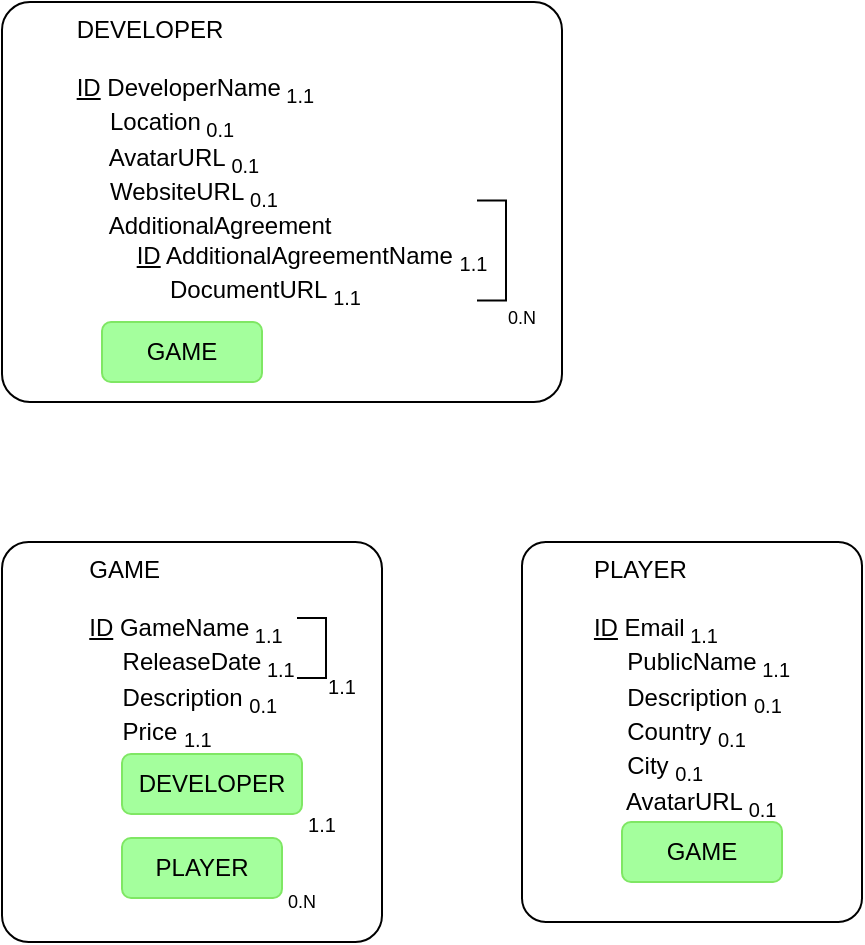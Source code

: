 <mxfile version="24.9.1">
  <diagram id="R2lEEEUBdFMjLlhIrx00" name="Page-1">
    <mxGraphModel dx="1195" dy="598" grid="1" gridSize="10" guides="1" tooltips="1" connect="1" arrows="1" fold="1" page="1" pageScale="1" pageWidth="850" pageHeight="1100" math="0" shadow="0" extFonts="Permanent Marker^https://fonts.googleapis.com/css?family=Permanent+Marker">
      <root>
        <mxCell id="0" />
        <mxCell id="1" parent="0" />
        <mxCell id="cVz3hMdZg883InBvt44--5" value="" style="group;rounded=0;" parent="1" vertex="1" connectable="0">
          <mxGeometry x="120" y="280" width="280" height="200" as="geometry" />
        </mxCell>
        <mxCell id="cVz3hMdZg883InBvt44--2" value="&lt;div align=&quot;left&quot;&gt;DEVELOPER&lt;/div&gt;&lt;div align=&quot;left&quot;&gt;&lt;br&gt;&lt;/div&gt;&lt;div align=&quot;left&quot;&gt;&lt;u&gt;ID&lt;/u&gt; DeveloperName&lt;sub&gt; 1.1&lt;/sub&gt;&lt;/div&gt;&lt;div align=&quot;left&quot;&gt;&amp;nbsp;&amp;nbsp;&amp;nbsp;&amp;nbsp; Location&lt;sub&gt; 0.1&lt;/sub&gt;&lt;/div&gt;&lt;div align=&quot;left&quot;&gt;&amp;nbsp;&amp;nbsp;&amp;nbsp;&amp;nbsp; AvatarURL &lt;sub&gt;0.1&lt;/sub&gt;&lt;/div&gt;&lt;div align=&quot;left&quot;&gt;&amp;nbsp;&amp;nbsp;&amp;nbsp;&amp;nbsp; WebsiteURL &lt;sub&gt;0.1&lt;/sub&gt;&lt;/div&gt;&lt;div align=&quot;left&quot;&gt;&amp;nbsp;&amp;nbsp;&amp;nbsp;&amp;nbsp; AdditionalAgreement&lt;/div&gt;&lt;div align=&quot;left&quot;&gt;&amp;nbsp;&amp;nbsp;&amp;nbsp;&amp;nbsp;&amp;nbsp;&amp;nbsp;&amp;nbsp;&amp;nbsp; &lt;u&gt;ID&lt;/u&gt; AdditionalAgreementName &lt;sub&gt;1.1&lt;/sub&gt;&lt;/div&gt;&lt;div align=&quot;left&quot;&gt;&amp;nbsp;&amp;nbsp;&amp;nbsp;&amp;nbsp;&amp;nbsp;&amp;nbsp;&amp;nbsp;&amp;nbsp;&amp;nbsp;&amp;nbsp;&amp;nbsp;&amp;nbsp;&amp;nbsp; DocumentURL &lt;sub&gt;1.1&lt;/sub&gt;&lt;br&gt;&lt;/div&gt;" style="rounded=1;whiteSpace=wrap;html=1;imageVerticalAlign=top;verticalAlign=top;arcSize=7;" parent="cVz3hMdZg883InBvt44--5" vertex="1">
          <mxGeometry width="280" height="200" as="geometry" />
        </mxCell>
        <mxCell id="cVz3hMdZg883InBvt44--3" value="" style="shape=partialRectangle;whiteSpace=wrap;html=1;bottom=1;right=1;left=1;top=0;fillColor=none;routingCenterX=-0.5;rotation=-90;movable=0;resizable=0;rotatable=0;deletable=0;editable=0;locked=1;connectable=0;" parent="cVz3hMdZg883InBvt44--5" vertex="1">
          <mxGeometry x="220" y="117.2" width="50" height="14" as="geometry" />
        </mxCell>
        <mxCell id="cVz3hMdZg883InBvt44--4" value="&lt;font style=&quot;font-size: 9px;&quot;&gt;0.N&lt;/font&gt;" style="text;html=1;align=center;verticalAlign=middle;whiteSpace=wrap;rounded=0;movable=0;resizable=0;rotatable=0;deletable=0;editable=0;locked=1;connectable=0;" parent="cVz3hMdZg883InBvt44--5" vertex="1">
          <mxGeometry x="230" y="136" width="60" height="42" as="geometry" />
        </mxCell>
        <mxCell id="cVz3hMdZg883InBvt44--9" value="GAME" style="rounded=1;whiteSpace=wrap;html=1;labelBackgroundColor=#a4ff9d;fillColor=#A4FF9D;strokeColor=#7fe764;movable=0;resizable=0;rotatable=0;deletable=0;editable=0;locked=1;connectable=0;" parent="cVz3hMdZg883InBvt44--5" vertex="1">
          <mxGeometry x="50" y="160" width="80" height="30" as="geometry" />
        </mxCell>
        <mxCell id="1BDwAT2CPMoeF9wCbDxZ-1" value="" style="group;rounded=0;" vertex="1" connectable="0" parent="1">
          <mxGeometry x="120" y="550" width="280" height="200" as="geometry" />
        </mxCell>
        <mxCell id="1BDwAT2CPMoeF9wCbDxZ-2" value="&lt;div align=&quot;left&quot;&gt;GAME&lt;/div&gt;&lt;div align=&quot;left&quot;&gt;&lt;br&gt;&lt;/div&gt;&lt;div align=&quot;left&quot;&gt;&lt;u&gt;ID&lt;/u&gt; GameName&lt;sub&gt; 1.1&lt;/sub&gt;&lt;/div&gt;&lt;div align=&quot;left&quot;&gt;&amp;nbsp;&amp;nbsp;&amp;nbsp;&amp;nbsp; ReleaseDate&lt;sub&gt; 1.1&lt;/sub&gt;&lt;/div&gt;&lt;div align=&quot;left&quot;&gt;&amp;nbsp;&amp;nbsp;&amp;nbsp;&amp;nbsp; Description &lt;sub&gt;0.1&lt;/sub&gt;&lt;/div&gt;&lt;div align=&quot;left&quot;&gt;&amp;nbsp;&amp;nbsp;&amp;nbsp;&amp;nbsp; Price &lt;sub&gt;1.1&lt;/sub&gt;&lt;/div&gt;" style="rounded=1;whiteSpace=wrap;html=1;imageVerticalAlign=top;verticalAlign=top;arcSize=7;" vertex="1" parent="1BDwAT2CPMoeF9wCbDxZ-1">
          <mxGeometry width="190" height="200" as="geometry" />
        </mxCell>
        <mxCell id="1BDwAT2CPMoeF9wCbDxZ-5" value="PLAYER" style="rounded=1;whiteSpace=wrap;html=1;labelBackgroundColor=#a4ff9d;fillColor=#A4FF9D;strokeColor=#7fe764;movable=1;resizable=1;rotatable=1;deletable=1;editable=1;locked=0;connectable=1;" vertex="1" parent="1BDwAT2CPMoeF9wCbDxZ-1">
          <mxGeometry x="60" y="148" width="80" height="30" as="geometry" />
        </mxCell>
        <mxCell id="1BDwAT2CPMoeF9wCbDxZ-6" value="" style="shape=partialRectangle;whiteSpace=wrap;html=1;bottom=1;right=1;left=1;top=0;fillColor=none;routingCenterX=-0.5;rotation=-90;movable=1;resizable=1;rotatable=1;deletable=1;editable=1;locked=0;connectable=1;" vertex="1" parent="1BDwAT2CPMoeF9wCbDxZ-1">
          <mxGeometry x="140" y="46" width="30" height="14" as="geometry" />
        </mxCell>
        <mxCell id="1BDwAT2CPMoeF9wCbDxZ-7" value="&lt;font style=&quot;font-size: 10px;&quot;&gt;1.1&lt;/font&gt;" style="text;html=1;align=center;verticalAlign=middle;whiteSpace=wrap;rounded=0;movable=1;resizable=1;rotatable=1;deletable=1;editable=1;locked=0;connectable=1;" vertex="1" parent="1BDwAT2CPMoeF9wCbDxZ-1">
          <mxGeometry x="140" y="51" width="60" height="42" as="geometry" />
        </mxCell>
        <mxCell id="1BDwAT2CPMoeF9wCbDxZ-8" value="DEVELOPER" style="rounded=1;whiteSpace=wrap;html=1;labelBackgroundColor=#a4ff9d;fillColor=#A4FF9D;strokeColor=#7fe764;movable=1;resizable=1;rotatable=1;deletable=1;editable=1;locked=0;connectable=1;" vertex="1" parent="1BDwAT2CPMoeF9wCbDxZ-1">
          <mxGeometry x="60" y="106" width="90" height="30" as="geometry" />
        </mxCell>
        <mxCell id="1BDwAT2CPMoeF9wCbDxZ-9" value="&lt;font style=&quot;font-size: 10px;&quot;&gt;1.1&lt;/font&gt;" style="text;html=1;align=center;verticalAlign=middle;whiteSpace=wrap;rounded=0;movable=1;resizable=1;rotatable=1;deletable=1;editable=1;locked=0;connectable=1;" vertex="1" parent="1BDwAT2CPMoeF9wCbDxZ-1">
          <mxGeometry x="130" y="120" width="60" height="42" as="geometry" />
        </mxCell>
        <mxCell id="1BDwAT2CPMoeF9wCbDxZ-10" value="&lt;font style=&quot;font-size: 9px;&quot;&gt;0.N&lt;/font&gt;" style="text;html=1;align=center;verticalAlign=middle;whiteSpace=wrap;rounded=0;movable=1;resizable=1;rotatable=1;deletable=1;editable=1;locked=0;connectable=1;" vertex="1" parent="1BDwAT2CPMoeF9wCbDxZ-1">
          <mxGeometry x="120" y="158" width="60" height="42" as="geometry" />
        </mxCell>
        <mxCell id="1BDwAT2CPMoeF9wCbDxZ-11" value="" style="group;rounded=0;" vertex="1" connectable="0" parent="1">
          <mxGeometry x="380" y="550" width="170" height="200" as="geometry" />
        </mxCell>
        <mxCell id="1BDwAT2CPMoeF9wCbDxZ-12" value="&lt;div align=&quot;left&quot;&gt;PLAYER&lt;/div&gt;&lt;div align=&quot;left&quot;&gt;&lt;br&gt;&lt;/div&gt;&lt;div align=&quot;left&quot;&gt;&lt;u&gt;ID&lt;/u&gt; Email&lt;sub&gt; 1.1&lt;/sub&gt;&lt;/div&gt;&lt;div align=&quot;left&quot;&gt;&amp;nbsp;&amp;nbsp;&amp;nbsp;&amp;nbsp; PublicName&lt;sub&gt; 1.1&lt;/sub&gt;&lt;/div&gt;&lt;div align=&quot;left&quot;&gt;&amp;nbsp;&amp;nbsp;&amp;nbsp;&amp;nbsp; Description &lt;sub&gt;0.1&lt;/sub&gt;&lt;/div&gt;&lt;div align=&quot;left&quot;&gt;&amp;nbsp;&amp;nbsp;&amp;nbsp;&amp;nbsp; Country &lt;sub&gt;0.1&lt;/sub&gt;&lt;/div&gt;&lt;div align=&quot;left&quot;&gt;&amp;nbsp;&amp;nbsp;&amp;nbsp;&amp;nbsp; City &lt;sub&gt;0.1&lt;/sub&gt;&lt;/div&gt;&lt;div align=&quot;left&quot;&gt;&amp;nbsp;&amp;nbsp;&amp;nbsp;&amp;nbsp; AvatarURL &lt;sub&gt;0.1&lt;/sub&gt;&lt;/div&gt;" style="rounded=1;whiteSpace=wrap;html=1;imageVerticalAlign=top;verticalAlign=top;arcSize=7;" vertex="1" parent="1BDwAT2CPMoeF9wCbDxZ-11">
          <mxGeometry width="170" height="190" as="geometry" />
        </mxCell>
        <mxCell id="1BDwAT2CPMoeF9wCbDxZ-15" value="GAME" style="rounded=1;whiteSpace=wrap;html=1;labelBackgroundColor=#a4ff9d;fillColor=#A4FF9D;strokeColor=#7fe764;movable=1;resizable=1;rotatable=1;deletable=1;editable=1;locked=0;connectable=1;" vertex="1" parent="1BDwAT2CPMoeF9wCbDxZ-11">
          <mxGeometry x="50" y="140" width="80" height="30" as="geometry" />
        </mxCell>
      </root>
    </mxGraphModel>
  </diagram>
</mxfile>

